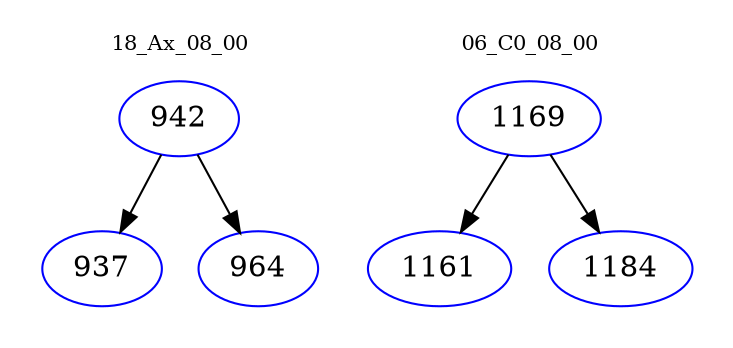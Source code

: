 digraph{
subgraph cluster_0 {
color = white
label = "18_Ax_08_00";
fontsize=10;
T0_942 [label="942", color="blue"]
T0_942 -> T0_937 [color="black"]
T0_937 [label="937", color="blue"]
T0_942 -> T0_964 [color="black"]
T0_964 [label="964", color="blue"]
}
subgraph cluster_1 {
color = white
label = "06_C0_08_00";
fontsize=10;
T1_1169 [label="1169", color="blue"]
T1_1169 -> T1_1161 [color="black"]
T1_1161 [label="1161", color="blue"]
T1_1169 -> T1_1184 [color="black"]
T1_1184 [label="1184", color="blue"]
}
}
